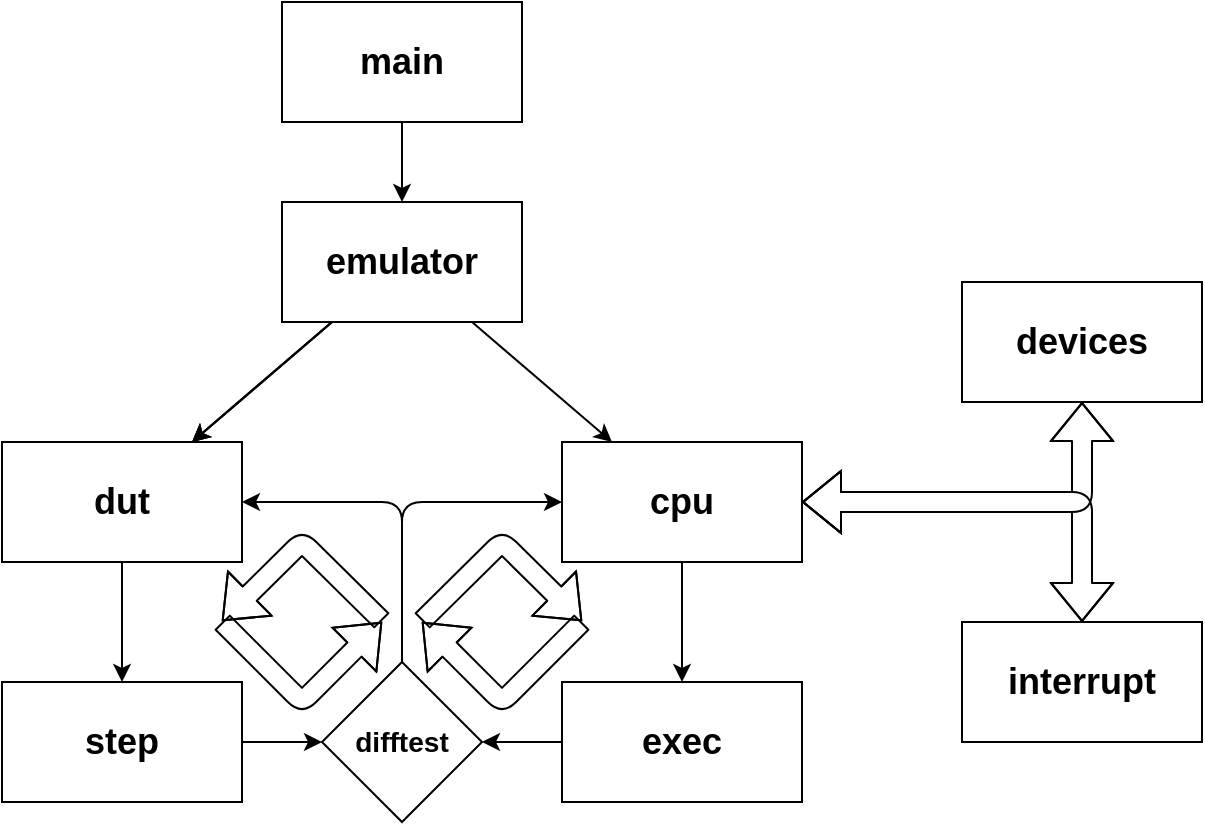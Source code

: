 <mxfile>
    <diagram id="4_9i0YFcN9L-n9o97Wvs" name="第 1 页">
        <mxGraphModel dx="1198" dy="888" grid="0" gridSize="10" guides="1" tooltips="1" connect="1" arrows="1" fold="1" page="0" pageScale="1" pageWidth="827" pageHeight="1169" math="0" shadow="0">
            <root>
                <mxCell id="0"/>
                <mxCell id="1" parent="0"/>
                <mxCell id="7" value="" style="edgeStyle=none;html=1;" edge="1" parent="1" source="2" target="6">
                    <mxGeometry relative="1" as="geometry"/>
                </mxCell>
                <mxCell id="8" value="" style="edgeStyle=none;html=1;" edge="1" parent="1" source="2" target="6">
                    <mxGeometry relative="1" as="geometry"/>
                </mxCell>
                <mxCell id="9" value="" style="edgeStyle=none;html=1;" edge="1" parent="1" source="2" target="6">
                    <mxGeometry relative="1" as="geometry"/>
                </mxCell>
                <mxCell id="12" value="" style="edgeStyle=none;html=1;" edge="1" parent="1" source="2" target="11">
                    <mxGeometry relative="1" as="geometry"/>
                </mxCell>
                <mxCell id="2" value="&lt;h2&gt;emulator&lt;/h2&gt;" style="whiteSpace=wrap;html=1;" vertex="1" parent="1">
                    <mxGeometry x="420" y="40" width="120" height="60" as="geometry"/>
                </mxCell>
                <mxCell id="5" value="" style="edgeStyle=none;html=1;" edge="1" parent="1" source="4" target="2">
                    <mxGeometry relative="1" as="geometry"/>
                </mxCell>
                <mxCell id="4" value="&lt;h2&gt;main&lt;/h2&gt;" style="whiteSpace=wrap;html=1;" vertex="1" parent="1">
                    <mxGeometry x="420" y="-60" width="120" height="60" as="geometry"/>
                </mxCell>
                <mxCell id="14" value="" style="edgeStyle=none;html=1;" edge="1" parent="1" source="6" target="13">
                    <mxGeometry relative="1" as="geometry"/>
                </mxCell>
                <mxCell id="6" value="&lt;h2&gt;dut&lt;/h2&gt;" style="whiteSpace=wrap;html=1;" vertex="1" parent="1">
                    <mxGeometry x="280" y="160" width="120" height="60" as="geometry"/>
                </mxCell>
                <mxCell id="16" value="" style="edgeStyle=none;html=1;" edge="1" parent="1" source="11" target="15">
                    <mxGeometry relative="1" as="geometry"/>
                </mxCell>
                <mxCell id="31" value="" style="edgeStyle=none;shape=flexArrow;html=1;startArrow=block;" edge="1" parent="1" source="11" target="30">
                    <mxGeometry relative="1" as="geometry">
                        <Array as="points">
                            <mxPoint x="820" y="190"/>
                        </Array>
                    </mxGeometry>
                </mxCell>
                <mxCell id="11" value="&lt;h2&gt;cpu&lt;/h2&gt;" style="whiteSpace=wrap;html=1;" vertex="1" parent="1">
                    <mxGeometry x="560" y="160" width="120" height="60" as="geometry"/>
                </mxCell>
                <mxCell id="18" value="" style="edgeStyle=none;html=1;" edge="1" parent="1" source="13" target="17">
                    <mxGeometry relative="1" as="geometry"/>
                </mxCell>
                <mxCell id="13" value="&lt;h2&gt;step&lt;/h2&gt;" style="whiteSpace=wrap;html=1;" vertex="1" parent="1">
                    <mxGeometry x="280" y="280" width="120" height="60" as="geometry"/>
                </mxCell>
                <mxCell id="19" value="" style="edgeStyle=none;html=1;" edge="1" parent="1" source="15" target="17">
                    <mxGeometry relative="1" as="geometry"/>
                </mxCell>
                <mxCell id="15" value="&lt;h2&gt;exec&lt;/h2&gt;" style="whiteSpace=wrap;html=1;" vertex="1" parent="1">
                    <mxGeometry x="560" y="280" width="120" height="60" as="geometry"/>
                </mxCell>
                <mxCell id="17" value="&lt;h3&gt;difftest&lt;/h3&gt;" style="rhombus;whiteSpace=wrap;html=1;" vertex="1" parent="1">
                    <mxGeometry x="440" y="270" width="80" height="80" as="geometry"/>
                </mxCell>
                <mxCell id="20" value="" style="edgeStyle=none;orthogonalLoop=1;jettySize=auto;html=1;exitX=0.5;exitY=0;exitDx=0;exitDy=0;entryX=1;entryY=0.5;entryDx=0;entryDy=0;" edge="1" parent="1" source="17" target="6">
                    <mxGeometry width="80" relative="1" as="geometry">
                        <mxPoint x="490" y="240" as="sourcePoint"/>
                        <mxPoint x="570" y="240" as="targetPoint"/>
                        <Array as="points">
                            <mxPoint x="480" y="190"/>
                        </Array>
                    </mxGeometry>
                </mxCell>
                <mxCell id="21" value="" style="edgeStyle=none;orthogonalLoop=1;jettySize=auto;html=1;entryX=0;entryY=0.5;entryDx=0;entryDy=0;exitX=0.5;exitY=0;exitDx=0;exitDy=0;" edge="1" parent="1" source="17" target="11">
                    <mxGeometry width="80" relative="1" as="geometry">
                        <mxPoint x="500" y="260" as="sourcePoint"/>
                        <mxPoint x="410" y="200" as="targetPoint"/>
                        <Array as="points">
                            <mxPoint x="480" y="190"/>
                        </Array>
                    </mxGeometry>
                </mxCell>
                <mxCell id="26" value="" style="edgeStyle=none;orthogonalLoop=1;jettySize=auto;html=1;shape=flexArrow;" edge="1" parent="1">
                    <mxGeometry width="80" relative="1" as="geometry">
                        <mxPoint x="470" y="249.5" as="sourcePoint"/>
                        <mxPoint x="390" y="249.5" as="targetPoint"/>
                        <Array as="points">
                            <mxPoint x="430" y="210"/>
                        </Array>
                    </mxGeometry>
                </mxCell>
                <mxCell id="27" value="" style="edgeStyle=none;orthogonalLoop=1;jettySize=auto;html=1;shape=flexArrow;" edge="1" parent="1">
                    <mxGeometry width="80" relative="1" as="geometry">
                        <mxPoint x="390" y="250" as="sourcePoint"/>
                        <mxPoint x="470" y="250" as="targetPoint"/>
                        <Array as="points">
                            <mxPoint x="430" y="290"/>
                        </Array>
                    </mxGeometry>
                </mxCell>
                <mxCell id="28" value="" style="edgeStyle=none;orthogonalLoop=1;jettySize=auto;html=1;shape=flexArrow;" edge="1" parent="1">
                    <mxGeometry width="80" relative="1" as="geometry">
                        <mxPoint x="490" y="249.5" as="sourcePoint"/>
                        <mxPoint x="570" y="249.5" as="targetPoint"/>
                        <Array as="points">
                            <mxPoint x="530" y="210"/>
                        </Array>
                    </mxGeometry>
                </mxCell>
                <mxCell id="29" value="" style="edgeStyle=none;orthogonalLoop=1;jettySize=auto;html=1;shape=flexArrow;" edge="1" parent="1">
                    <mxGeometry width="80" relative="1" as="geometry">
                        <mxPoint x="570" y="250" as="sourcePoint"/>
                        <mxPoint x="490" y="250" as="targetPoint"/>
                        <Array as="points">
                            <mxPoint x="530" y="290"/>
                        </Array>
                    </mxGeometry>
                </mxCell>
                <mxCell id="30" value="&lt;h2&gt;devices&lt;/h2&gt;" style="whiteSpace=wrap;html=1;" vertex="1" parent="1">
                    <mxGeometry x="760" y="80" width="120" height="60" as="geometry"/>
                </mxCell>
                <mxCell id="32" value="" style="edgeStyle=none;shape=flexArrow;html=1;startArrow=block;entryX=0.5;entryY=0;entryDx=0;entryDy=0;" edge="1" parent="1" target="33">
                    <mxGeometry relative="1" as="geometry">
                        <mxPoint x="680" y="190" as="sourcePoint"/>
                        <mxPoint x="820" y="250" as="targetPoint"/>
                        <Array as="points">
                            <mxPoint x="820" y="190"/>
                        </Array>
                    </mxGeometry>
                </mxCell>
                <mxCell id="33" value="&lt;h2&gt;interrupt&lt;/h2&gt;" style="whiteSpace=wrap;html=1;" vertex="1" parent="1">
                    <mxGeometry x="760" y="250" width="120" height="60" as="geometry"/>
                </mxCell>
            </root>
        </mxGraphModel>
    </diagram>
</mxfile>